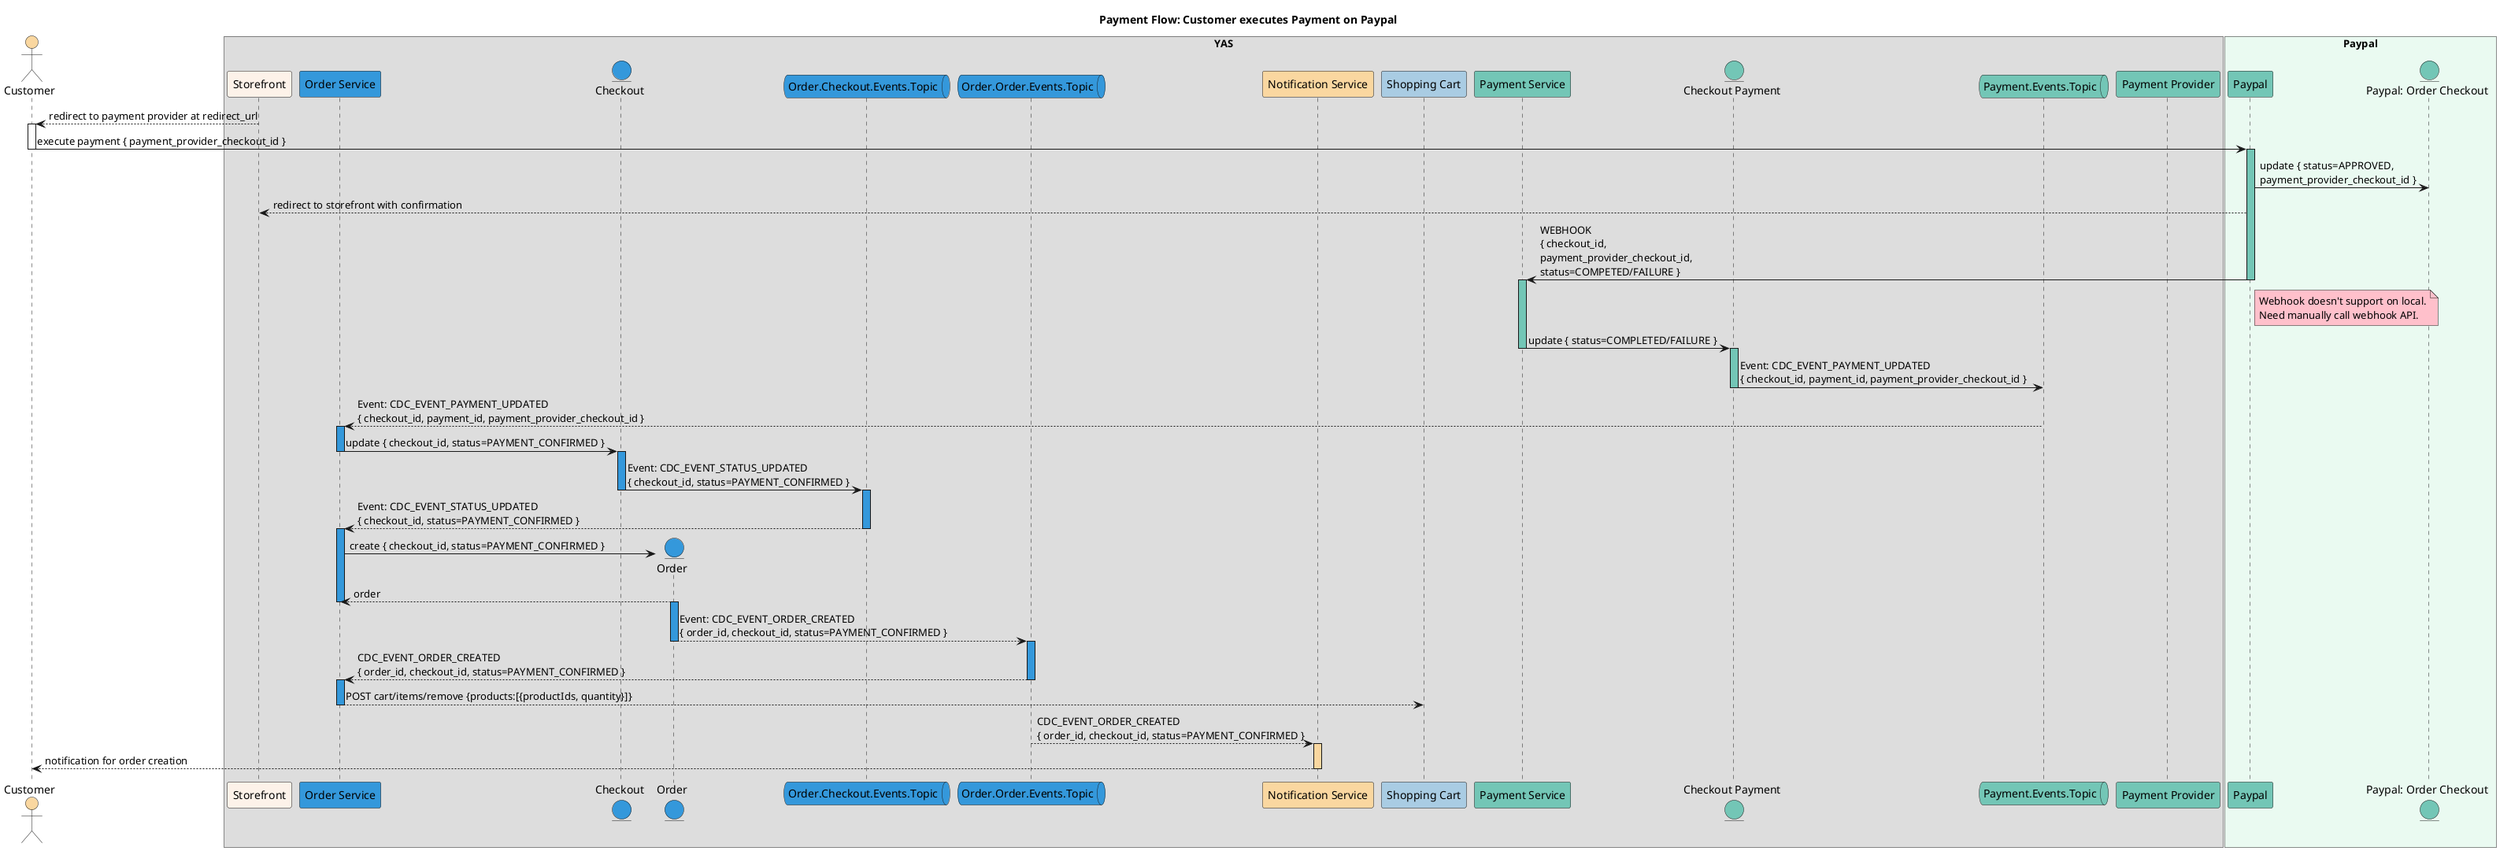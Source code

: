 @startuml Payment Flow: Customer executes Payment on Paypal

title Payment Flow: Customer executes Payment on Paypal

actor "Customer" as customer #fad7a0

box YAS
  participant "Storefront" as storefront #fdf2e9   
  participant "Order Service" as order_service #3498db   
  entity "Checkout" as checkout #3498db  
  entity "Order" as order #3498db
  queue "Order.Checkout.Events.Topic" as checkout_topic #3498db
  queue "Order.Order.Events.Topic" as otopic #3498db
  participant "Notification Service" as notification_service #fad7a0
  participant "Shopping Cart" as shopping_cart #a9cce3
  participant "Payment Service" as payment_service #73c6b6
  entity "Checkout Payment" as checkout_payment #73c6b6
  queue "Payment.Events.Topic" as payment_topic #73c6b6
  participant "Payment Provider" as payment_provider #73c6b6
end box 

box "Paypal" #eafaf1
  participant "Paypal" as paypal #73c6b6
  entity "Paypal: Order Checkout" as paypal_provider_checkout #73c6b6
end box 

storefront --> customer: redirect to payment provider at redirect_url

activate customer
  customer -> paypal: execute payment { payment_provider_checkout_id }
deactivate customer
activate paypal #73c6b6
  paypal -> paypal_provider_checkout: update { status=APPROVED, \npayment_provider_checkout_id }
  paypal --> storefront: redirect to storefront with confirmation
  paypal -> payment_service:WEBHOOK \n{ checkout_id, \npayment_provider_checkout_id, \nstatus=COMPETED/FAILURE }
  note right of paypal #pink
    Webhook doesn't support on local.
    Need manually call webhook API.
  end note
deactivate paypal
activate payment_service #73c6b6
  payment_service -> checkout_payment: update { status=COMPLETED/FAILURE }
deactivate payment_service
activate checkout_payment #73c6b6
  checkout_payment -> payment_topic: Event: CDC_EVENT_PAYMENT_UPDATED \n{ checkout_id, payment_id, payment_provider_checkout_id }
deactivate  checkout_payment
payment_topic --> order_service: Event: CDC_EVENT_PAYMENT_UPDATED \n{ checkout_id, payment_id, payment_provider_checkout_id }
activate order_service #3498db
  order_service -> checkout: update { checkout_id, status=PAYMENT_CONFIRMED }
deactivate order_service
activate checkout #3498db
  checkout -> checkout_topic: Event: CDC_EVENT_STATUS_UPDATED \n{ checkout_id, status=PAYMENT_CONFIRMED }
deactivate checkout
activate checkout_topic #3498db
  checkout_topic --> order_service: Event: CDC_EVENT_STATUS_UPDATED \n{ checkout_id, status=PAYMENT_CONFIRMED }
deactivate checkout_topic
activate order_service #3498db
  order_service -> order**:create { checkout_id, status=PAYMENT_CONFIRMED }
  order --> order_service: order
deactivate order_service
activate order #3498db
  order --> otopic: Event: CDC_EVENT_ORDER_CREATED \n{ order_id, checkout_id, status=PAYMENT_CONFIRMED }
deactivate order


activate otopic #3498db
  otopic --> order_service: CDC_EVENT_ORDER_CREATED \n{ order_id, checkout_id, status=PAYMENT_CONFIRMED }  
deactivate otopic
activate order_service #3498db
  order_service --> shopping_cart: POST cart/items/remove {products:[{productIds, quantity}]}
deactivate order_service

otopic --> notification_service: CDC_EVENT_ORDER_CREATED \n{ order_id, checkout_id, status=PAYMENT_CONFIRMED }
activate notification_service #fad7a0
  notification_service --> customer: notification for order creation
deactivate notification_service

@enduml
